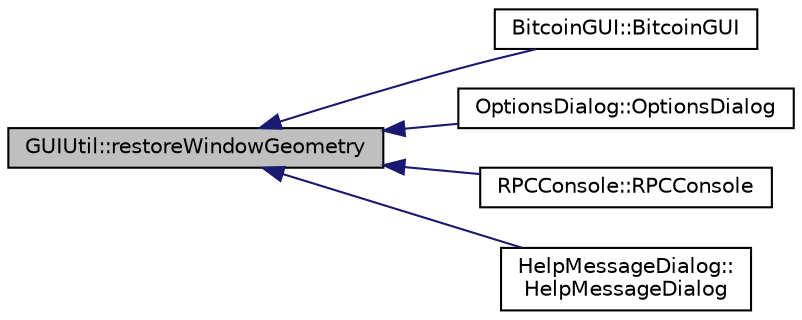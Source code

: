 digraph "GUIUtil::restoreWindowGeometry"
{
  edge [fontname="Helvetica",fontsize="10",labelfontname="Helvetica",labelfontsize="10"];
  node [fontname="Helvetica",fontsize="10",shape=record];
  rankdir="LR";
  Node280 [label="GUIUtil::restoreWindowGeometry",height=0.2,width=0.4,color="black", fillcolor="grey75", style="filled", fontcolor="black"];
  Node280 -> Node281 [dir="back",color="midnightblue",fontsize="10",style="solid",fontname="Helvetica"];
  Node281 [label="BitcoinGUI::BitcoinGUI",height=0.2,width=0.4,color="black", fillcolor="white", style="filled",URL="$class_bitcoin_g_u_i.html#a2598b4ffab4a206877bee80916cc775c"];
  Node280 -> Node282 [dir="back",color="midnightblue",fontsize="10",style="solid",fontname="Helvetica"];
  Node282 [label="OptionsDialog::OptionsDialog",height=0.2,width=0.4,color="black", fillcolor="white", style="filled",URL="$class_options_dialog.html#ac74fd1c2837d30f6687cb1898d99f8d1"];
  Node280 -> Node283 [dir="back",color="midnightblue",fontsize="10",style="solid",fontname="Helvetica"];
  Node283 [label="RPCConsole::RPCConsole",height=0.2,width=0.4,color="black", fillcolor="white", style="filled",URL="$class_r_p_c_console.html#aeac546e68f8c2cafa79a0294dd78f2ad"];
  Node280 -> Node284 [dir="back",color="midnightblue",fontsize="10",style="solid",fontname="Helvetica"];
  Node284 [label="HelpMessageDialog::\lHelpMessageDialog",height=0.2,width=0.4,color="black", fillcolor="white", style="filled",URL="$class_help_message_dialog.html#a776ac4235e2a407223c7729d7d4af6a9",tooltip="\"Help message\" or \"About\" dialog box "];
}

